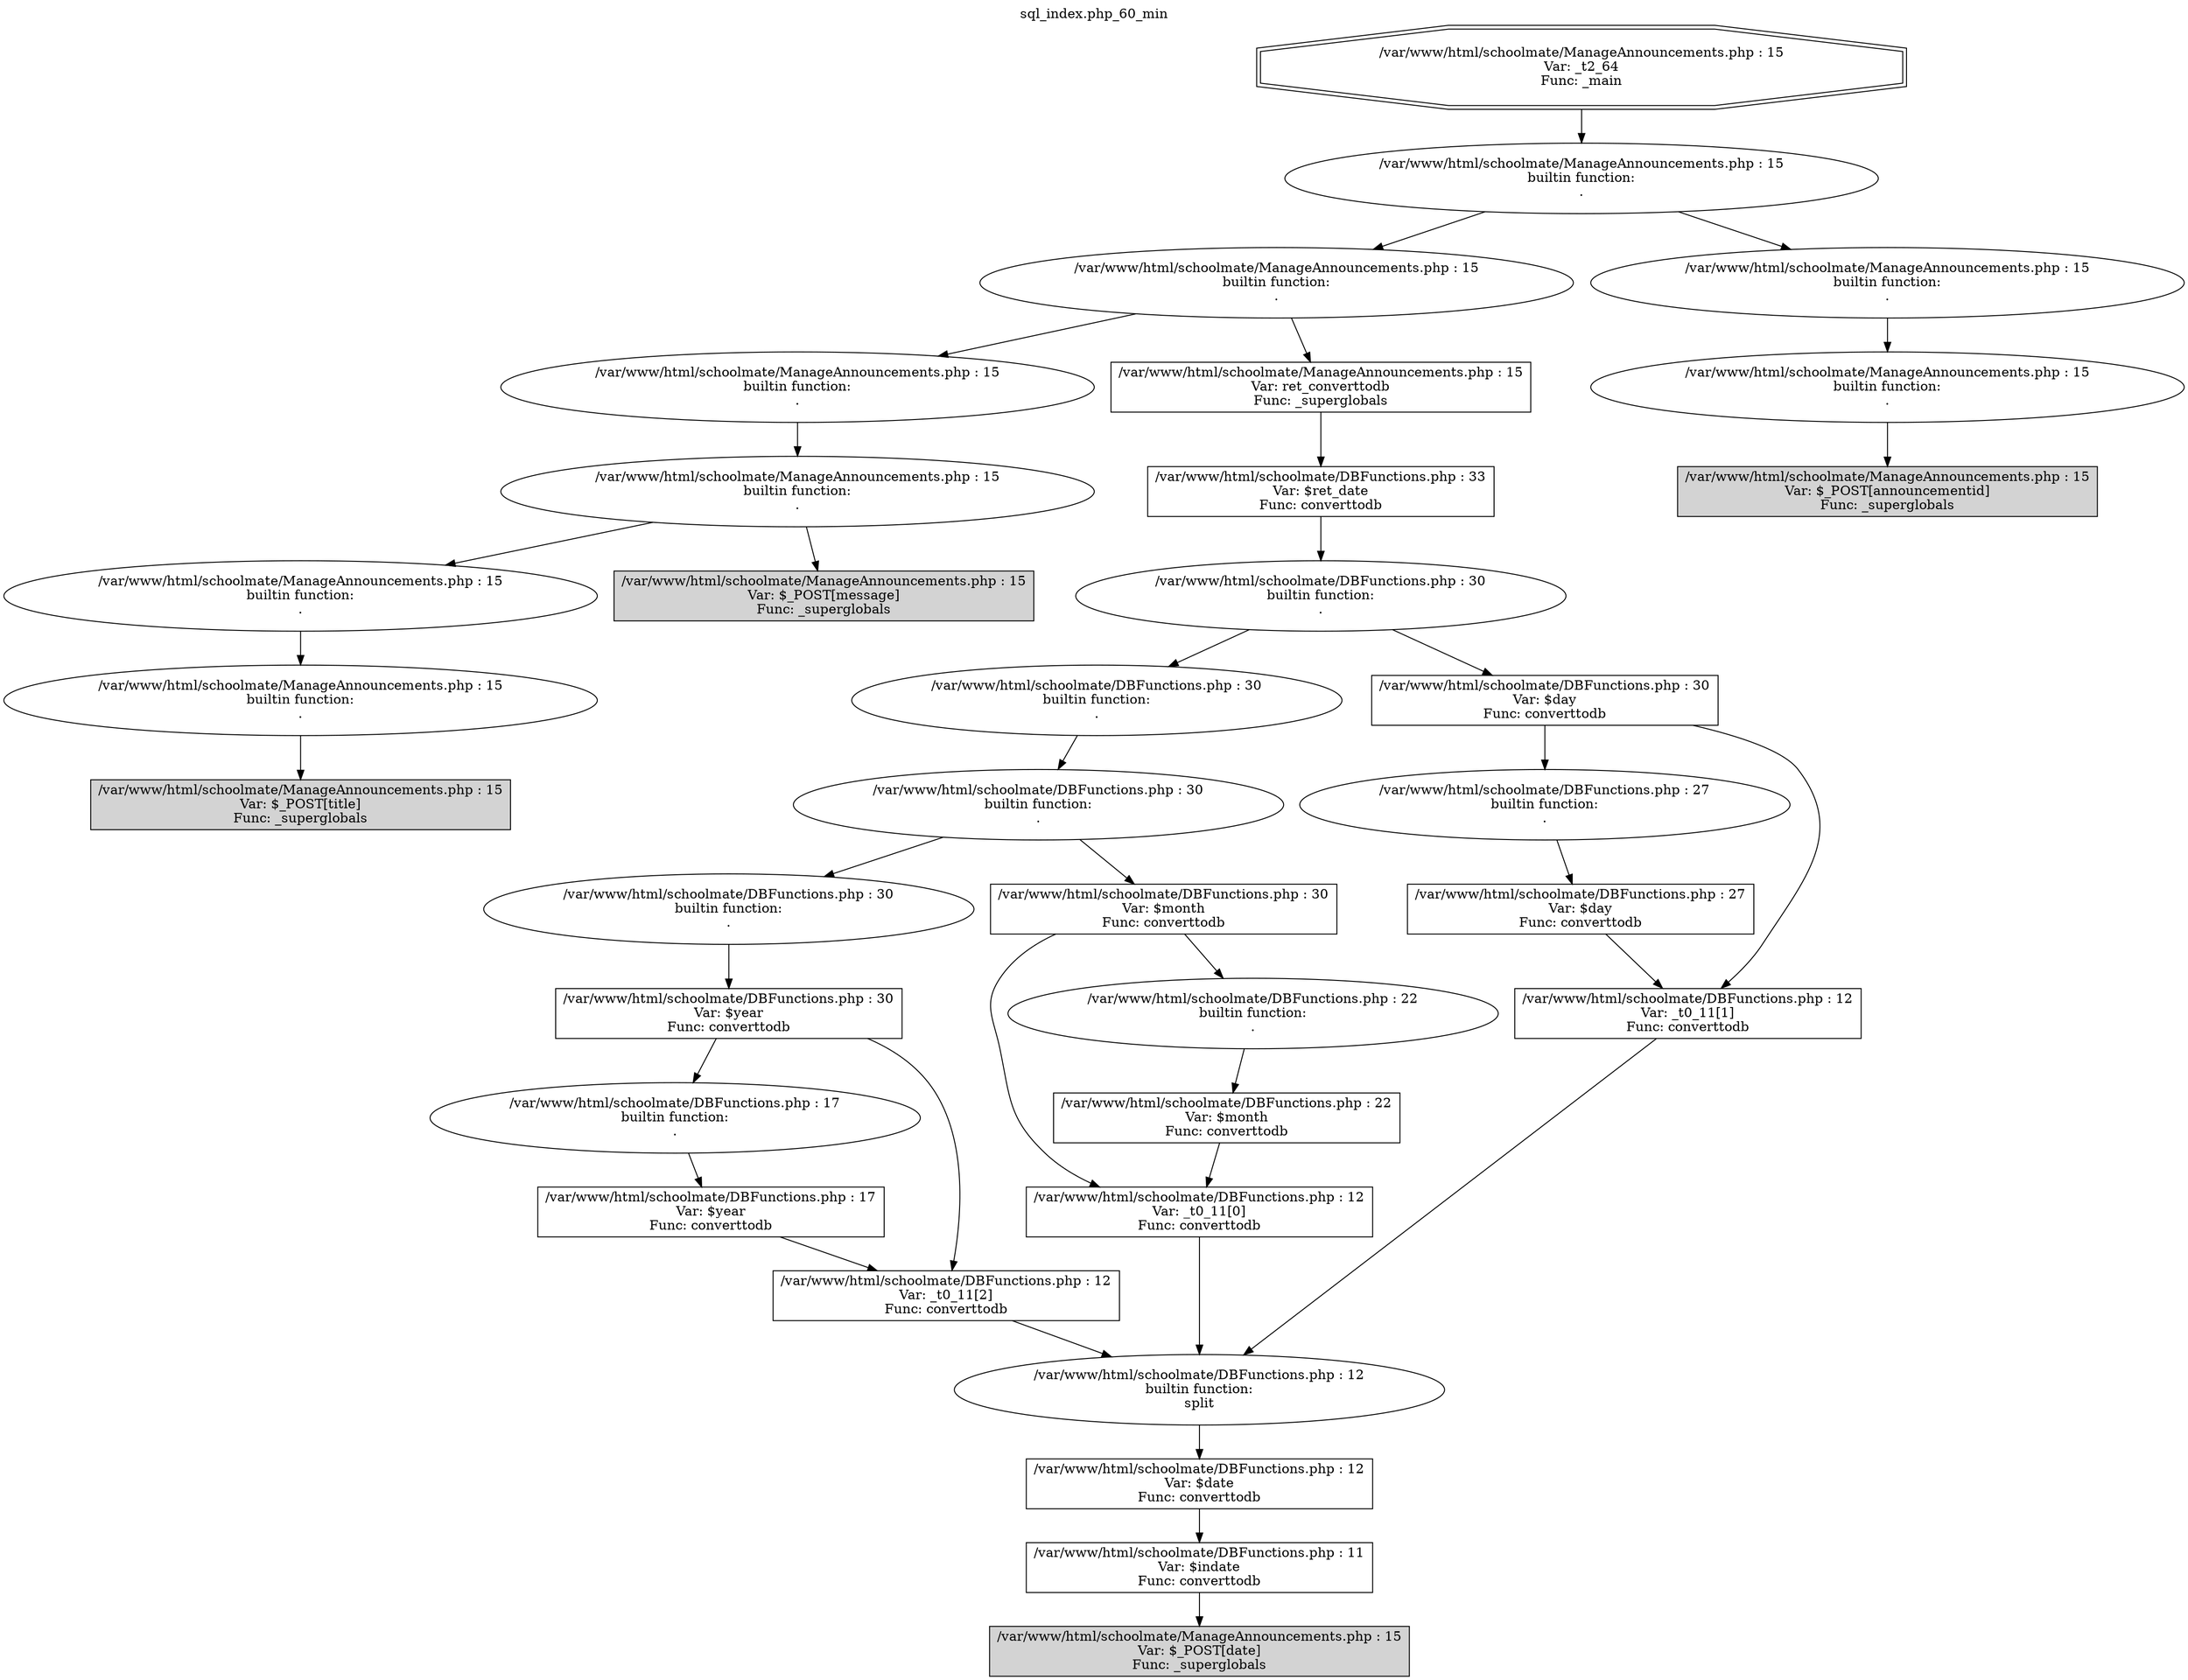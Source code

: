 digraph cfg {
  label="sql_index.php_60_min";
  labelloc=t;
  n1 [shape=doubleoctagon, label="/var/www/html/schoolmate/ManageAnnouncements.php : 15\nVar: _t2_64\nFunc: _main\n"];
  n2 [shape=ellipse, label="/var/www/html/schoolmate/ManageAnnouncements.php : 15\nbuiltin function:\n.\n"];
  n3 [shape=ellipse, label="/var/www/html/schoolmate/ManageAnnouncements.php : 15\nbuiltin function:\n.\n"];
  n4 [shape=ellipse, label="/var/www/html/schoolmate/ManageAnnouncements.php : 15\nbuiltin function:\n.\n"];
  n5 [shape=ellipse, label="/var/www/html/schoolmate/ManageAnnouncements.php : 15\nbuiltin function:\n.\n"];
  n6 [shape=ellipse, label="/var/www/html/schoolmate/ManageAnnouncements.php : 15\nbuiltin function:\n.\n"];
  n7 [shape=ellipse, label="/var/www/html/schoolmate/ManageAnnouncements.php : 15\nbuiltin function:\n.\n"];
  n8 [shape=box, label="/var/www/html/schoolmate/ManageAnnouncements.php : 15\nVar: $_POST[title]\nFunc: _superglobals\n",style=filled];
  n9 [shape=box, label="/var/www/html/schoolmate/ManageAnnouncements.php : 15\nVar: $_POST[message]\nFunc: _superglobals\n",style=filled];
  n10 [shape=box, label="/var/www/html/schoolmate/ManageAnnouncements.php : 15\nVar: ret_converttodb\nFunc: _superglobals\n"];
  n11 [shape=box, label="/var/www/html/schoolmate/DBFunctions.php : 33\nVar: $ret_date\nFunc: converttodb\n"];
  n12 [shape=ellipse, label="/var/www/html/schoolmate/DBFunctions.php : 30\nbuiltin function:\n.\n"];
  n13 [shape=ellipse, label="/var/www/html/schoolmate/DBFunctions.php : 30\nbuiltin function:\n.\n"];
  n14 [shape=ellipse, label="/var/www/html/schoolmate/DBFunctions.php : 30\nbuiltin function:\n.\n"];
  n15 [shape=ellipse, label="/var/www/html/schoolmate/DBFunctions.php : 30\nbuiltin function:\n.\n"];
  n16 [shape=box, label="/var/www/html/schoolmate/DBFunctions.php : 30\nVar: $year\nFunc: converttodb\n"];
  n17 [shape=ellipse, label="/var/www/html/schoolmate/DBFunctions.php : 17\nbuiltin function:\n.\n"];
  n18 [shape=box, label="/var/www/html/schoolmate/DBFunctions.php : 17\nVar: $year\nFunc: converttodb\n"];
  n19 [shape=box, label="/var/www/html/schoolmate/DBFunctions.php : 12\nVar: _t0_11[2]\nFunc: converttodb\n"];
  n20 [shape=ellipse, label="/var/www/html/schoolmate/DBFunctions.php : 12\nbuiltin function:\nsplit\n"];
  n21 [shape=box, label="/var/www/html/schoolmate/DBFunctions.php : 12\nVar: $date\nFunc: converttodb\n"];
  n22 [shape=box, label="/var/www/html/schoolmate/DBFunctions.php : 11\nVar: $indate\nFunc: converttodb\n"];
  n23 [shape=box, label="/var/www/html/schoolmate/ManageAnnouncements.php : 15\nVar: $_POST[date]\nFunc: _superglobals\n",style=filled];
  n24 [shape=box, label="/var/www/html/schoolmate/DBFunctions.php : 30\nVar: $month\nFunc: converttodb\n"];
  n25 [shape=box, label="/var/www/html/schoolmate/DBFunctions.php : 12\nVar: _t0_11[0]\nFunc: converttodb\n"];
  n26 [shape=ellipse, label="/var/www/html/schoolmate/DBFunctions.php : 22\nbuiltin function:\n.\n"];
  n27 [shape=box, label="/var/www/html/schoolmate/DBFunctions.php : 22\nVar: $month\nFunc: converttodb\n"];
  n28 [shape=box, label="/var/www/html/schoolmate/DBFunctions.php : 30\nVar: $day\nFunc: converttodb\n"];
  n29 [shape=ellipse, label="/var/www/html/schoolmate/DBFunctions.php : 27\nbuiltin function:\n.\n"];
  n30 [shape=box, label="/var/www/html/schoolmate/DBFunctions.php : 27\nVar: $day\nFunc: converttodb\n"];
  n31 [shape=box, label="/var/www/html/schoolmate/DBFunctions.php : 12\nVar: _t0_11[1]\nFunc: converttodb\n"];
  n32 [shape=ellipse, label="/var/www/html/schoolmate/ManageAnnouncements.php : 15\nbuiltin function:\n.\n"];
  n33 [shape=ellipse, label="/var/www/html/schoolmate/ManageAnnouncements.php : 15\nbuiltin function:\n.\n"];
  n34 [shape=box, label="/var/www/html/schoolmate/ManageAnnouncements.php : 15\nVar: $_POST[announcementid]\nFunc: _superglobals\n",style=filled];
  n1 -> n2;
  n2 -> n3;
  n2 -> n32;
  n3 -> n4;
  n3 -> n10;
  n4 -> n5;
  n5 -> n6;
  n5 -> n9;
  n6 -> n7;
  n7 -> n8;
  n10 -> n11;
  n11 -> n12;
  n12 -> n13;
  n12 -> n28;
  n13 -> n14;
  n14 -> n15;
  n14 -> n24;
  n15 -> n16;
  n16 -> n17;
  n16 -> n19;
  n17 -> n18;
  n18 -> n19;
  n19 -> n20;
  n20 -> n21;
  n21 -> n22;
  n22 -> n23;
  n24 -> n25;
  n24 -> n26;
  n25 -> n20;
  n26 -> n27;
  n27 -> n25;
  n28 -> n29;
  n28 -> n31;
  n29 -> n30;
  n30 -> n31;
  n31 -> n20;
  n32 -> n33;
  n33 -> n34;
}
